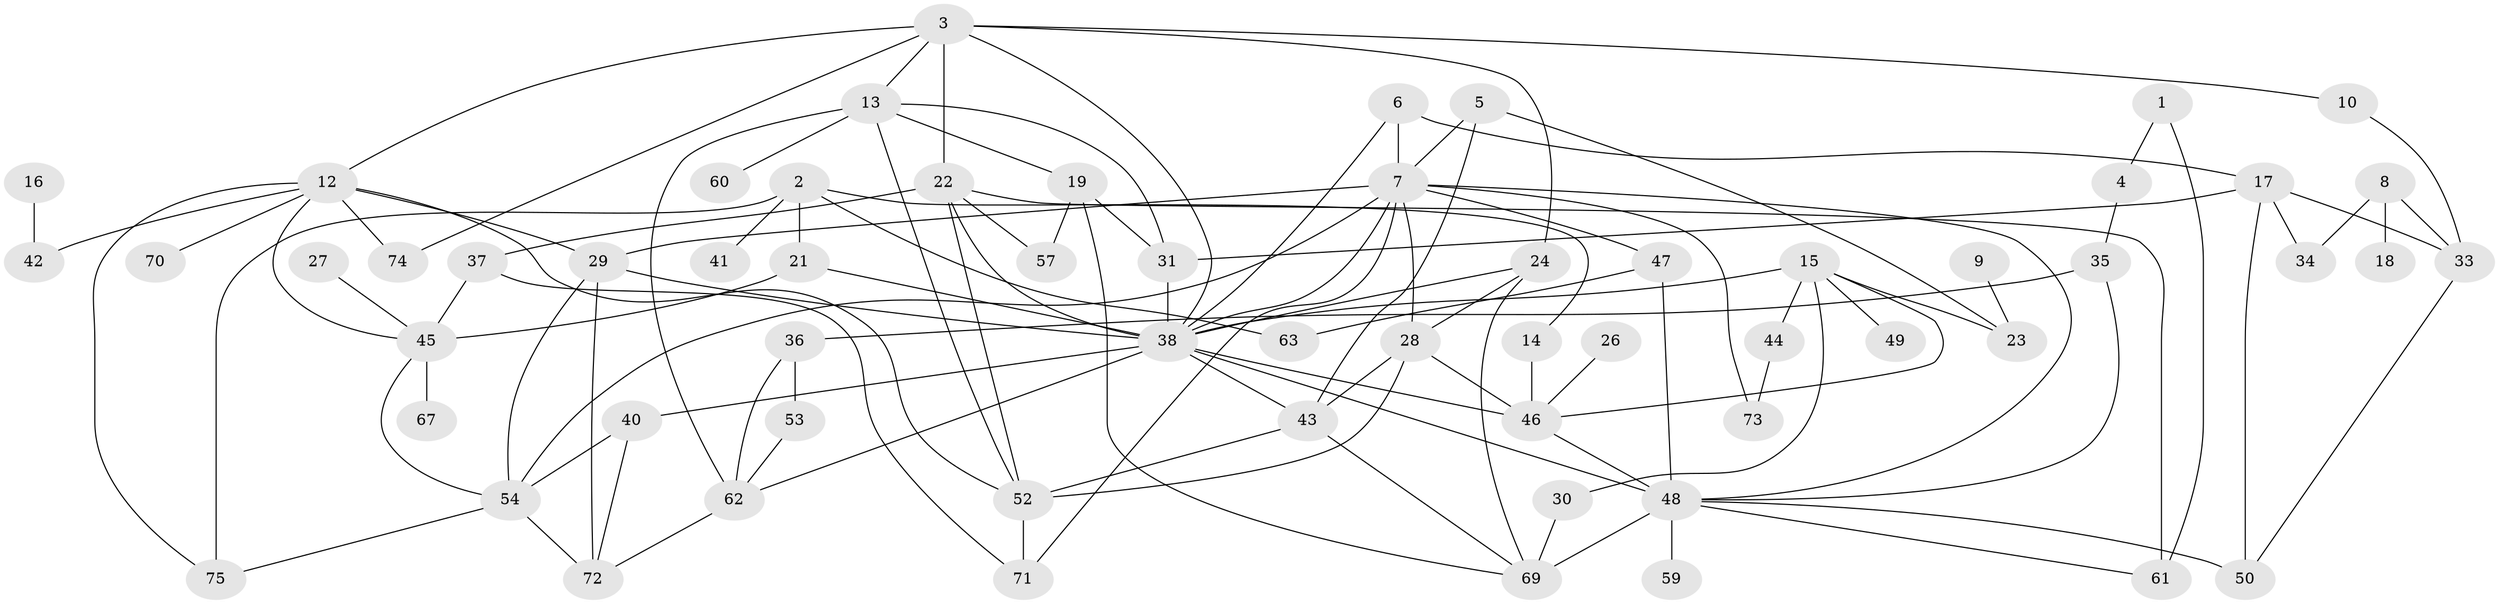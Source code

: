 // original degree distribution, {2: 0.28187919463087246, 4: 0.1342281879194631, 3: 0.21476510067114093, 1: 0.1476510067114094, 0: 0.09395973154362416, 6: 0.013422818791946308, 5: 0.09395973154362416, 8: 0.006711409395973154, 7: 0.013422818791946308}
// Generated by graph-tools (version 1.1) at 2025/33/03/09/25 02:33:31]
// undirected, 62 vertices, 112 edges
graph export_dot {
graph [start="1"]
  node [color=gray90,style=filled];
  1;
  2;
  3;
  4;
  5;
  6;
  7;
  8;
  9;
  10;
  12;
  13;
  14;
  15;
  16;
  17;
  18;
  19;
  21;
  22;
  23;
  24;
  26;
  27;
  28;
  29;
  30;
  31;
  33;
  34;
  35;
  36;
  37;
  38;
  40;
  41;
  42;
  43;
  44;
  45;
  46;
  47;
  48;
  49;
  50;
  52;
  53;
  54;
  57;
  59;
  60;
  61;
  62;
  63;
  67;
  69;
  70;
  71;
  72;
  73;
  74;
  75;
  1 -- 4 [weight=1.0];
  1 -- 61 [weight=1.0];
  2 -- 14 [weight=1.0];
  2 -- 21 [weight=1.0];
  2 -- 41 [weight=1.0];
  2 -- 63 [weight=1.0];
  2 -- 75 [weight=1.0];
  3 -- 10 [weight=1.0];
  3 -- 12 [weight=1.0];
  3 -- 13 [weight=1.0];
  3 -- 22 [weight=1.0];
  3 -- 24 [weight=1.0];
  3 -- 38 [weight=1.0];
  3 -- 74 [weight=1.0];
  4 -- 35 [weight=1.0];
  5 -- 7 [weight=1.0];
  5 -- 23 [weight=1.0];
  5 -- 43 [weight=1.0];
  6 -- 7 [weight=1.0];
  6 -- 17 [weight=1.0];
  6 -- 38 [weight=1.0];
  7 -- 28 [weight=1.0];
  7 -- 29 [weight=1.0];
  7 -- 38 [weight=1.0];
  7 -- 47 [weight=1.0];
  7 -- 48 [weight=1.0];
  7 -- 54 [weight=2.0];
  7 -- 71 [weight=1.0];
  7 -- 73 [weight=1.0];
  8 -- 18 [weight=1.0];
  8 -- 33 [weight=1.0];
  8 -- 34 [weight=1.0];
  9 -- 23 [weight=1.0];
  10 -- 33 [weight=1.0];
  12 -- 29 [weight=1.0];
  12 -- 42 [weight=1.0];
  12 -- 45 [weight=1.0];
  12 -- 52 [weight=1.0];
  12 -- 70 [weight=1.0];
  12 -- 74 [weight=1.0];
  12 -- 75 [weight=1.0];
  13 -- 19 [weight=1.0];
  13 -- 31 [weight=1.0];
  13 -- 52 [weight=1.0];
  13 -- 60 [weight=1.0];
  13 -- 62 [weight=1.0];
  14 -- 46 [weight=2.0];
  15 -- 23 [weight=1.0];
  15 -- 30 [weight=1.0];
  15 -- 38 [weight=1.0];
  15 -- 44 [weight=1.0];
  15 -- 46 [weight=1.0];
  15 -- 49 [weight=1.0];
  16 -- 42 [weight=1.0];
  17 -- 31 [weight=1.0];
  17 -- 33 [weight=1.0];
  17 -- 34 [weight=1.0];
  17 -- 50 [weight=1.0];
  19 -- 31 [weight=1.0];
  19 -- 57 [weight=1.0];
  19 -- 69 [weight=1.0];
  21 -- 38 [weight=2.0];
  21 -- 45 [weight=2.0];
  22 -- 37 [weight=1.0];
  22 -- 38 [weight=1.0];
  22 -- 52 [weight=1.0];
  22 -- 57 [weight=1.0];
  22 -- 61 [weight=1.0];
  24 -- 28 [weight=1.0];
  24 -- 38 [weight=1.0];
  24 -- 69 [weight=1.0];
  26 -- 46 [weight=1.0];
  27 -- 45 [weight=1.0];
  28 -- 43 [weight=1.0];
  28 -- 46 [weight=1.0];
  28 -- 52 [weight=1.0];
  29 -- 38 [weight=1.0];
  29 -- 54 [weight=1.0];
  29 -- 72 [weight=1.0];
  30 -- 69 [weight=1.0];
  31 -- 38 [weight=1.0];
  33 -- 50 [weight=1.0];
  35 -- 36 [weight=1.0];
  35 -- 48 [weight=1.0];
  36 -- 53 [weight=1.0];
  36 -- 62 [weight=1.0];
  37 -- 45 [weight=1.0];
  37 -- 71 [weight=1.0];
  38 -- 40 [weight=2.0];
  38 -- 43 [weight=1.0];
  38 -- 46 [weight=2.0];
  38 -- 48 [weight=1.0];
  38 -- 62 [weight=1.0];
  40 -- 54 [weight=1.0];
  40 -- 72 [weight=1.0];
  43 -- 52 [weight=1.0];
  43 -- 69 [weight=1.0];
  44 -- 73 [weight=1.0];
  45 -- 54 [weight=1.0];
  45 -- 67 [weight=1.0];
  46 -- 48 [weight=1.0];
  47 -- 48 [weight=1.0];
  47 -- 63 [weight=1.0];
  48 -- 50 [weight=1.0];
  48 -- 59 [weight=1.0];
  48 -- 61 [weight=1.0];
  48 -- 69 [weight=2.0];
  52 -- 71 [weight=2.0];
  53 -- 62 [weight=1.0];
  54 -- 72 [weight=1.0];
  54 -- 75 [weight=1.0];
  62 -- 72 [weight=1.0];
}
